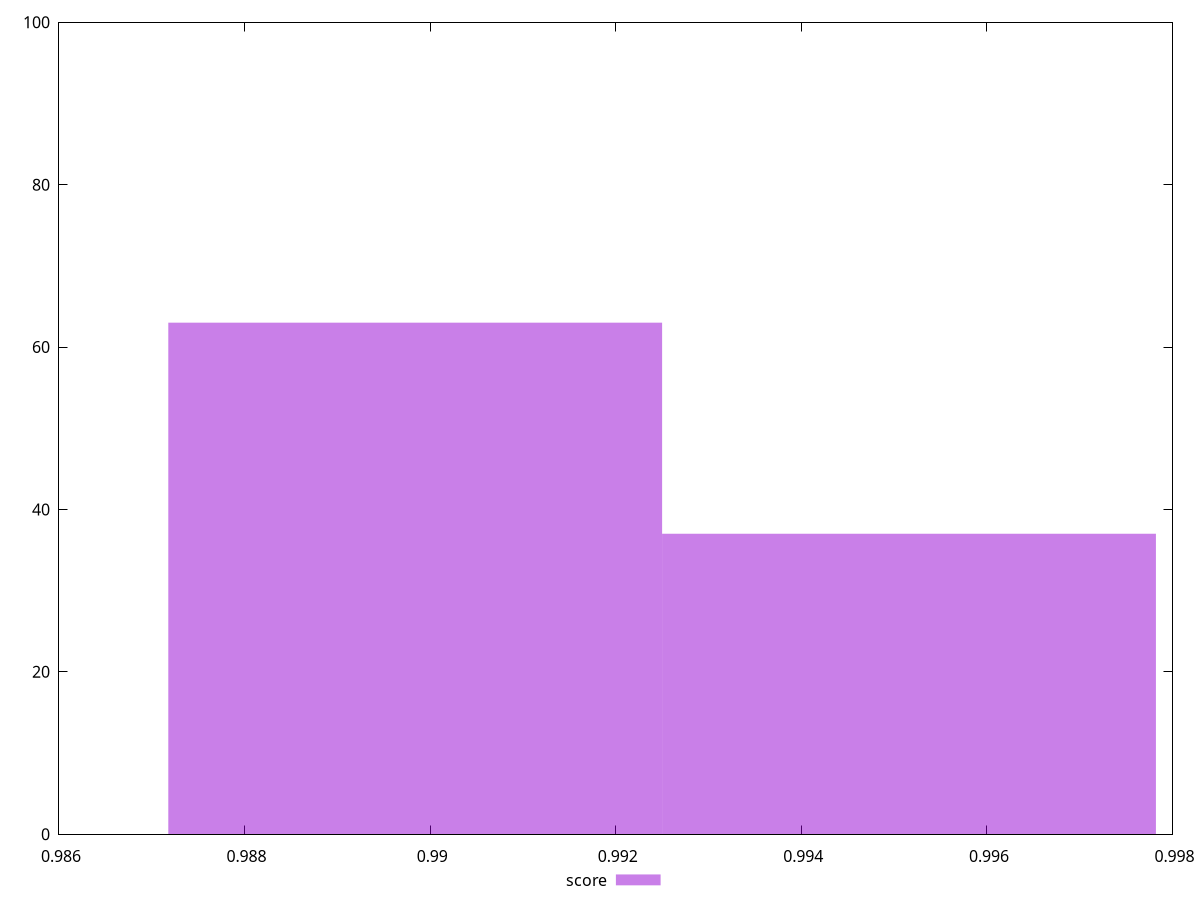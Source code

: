 reset
set terminal svg size 640, 490 enhanced background rgb 'white'
set output "reprap/first-cpu-idle/samples/pages+cached+nointeractive/score/histogram.svg"

$score <<EOF
0.9951605075518363 37
0.9898387936077089 63
EOF

set key outside below
set boxwidth 0.005321713944127467
set yrange [0:100]
set style fill transparent solid 0.5 noborder

plot \
  $score title "score" with boxes, \


reset